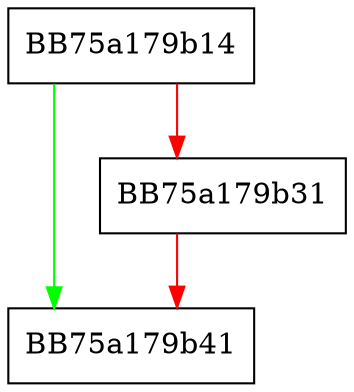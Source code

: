 digraph freeAtIdx {
  node [shape="box"];
  graph [splines=ortho];
  BB75a179b14 -> BB75a179b41 [color="green"];
  BB75a179b14 -> BB75a179b31 [color="red"];
  BB75a179b31 -> BB75a179b41 [color="red"];
}